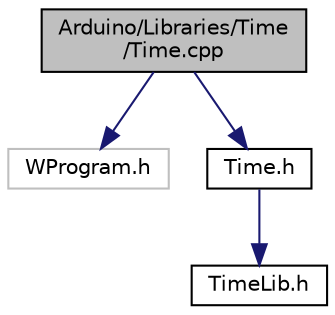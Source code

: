 digraph "Arduino/Libraries/Time/Time.cpp"
{
  edge [fontname="Helvetica",fontsize="10",labelfontname="Helvetica",labelfontsize="10"];
  node [fontname="Helvetica",fontsize="10",shape=record];
  Node0 [label="Arduino/Libraries/Time\l/Time.cpp",height=0.2,width=0.4,color="black", fillcolor="grey75", style="filled", fontcolor="black"];
  Node0 -> Node1 [color="midnightblue",fontsize="10",style="solid"];
  Node1 [label="WProgram.h",height=0.2,width=0.4,color="grey75", fillcolor="white", style="filled"];
  Node0 -> Node2 [color="midnightblue",fontsize="10",style="solid"];
  Node2 [label="Time.h",height=0.2,width=0.4,color="black", fillcolor="white", style="filled",URL="$_time_8h.html"];
  Node2 -> Node3 [color="midnightblue",fontsize="10",style="solid"];
  Node3 [label="TimeLib.h",height=0.2,width=0.4,color="black", fillcolor="white", style="filled",URL="$_time_lib_8h.html"];
}

